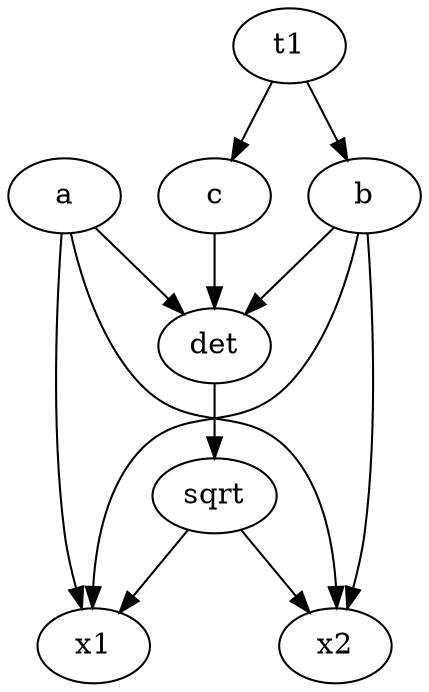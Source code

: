 digraph Roots {
  t1-> {b, c}
  {a, b, c} -> det -> sqrt;
  {a, b, sqrt} -> x1;
  {a, b, sqrt} -> x2;
}
